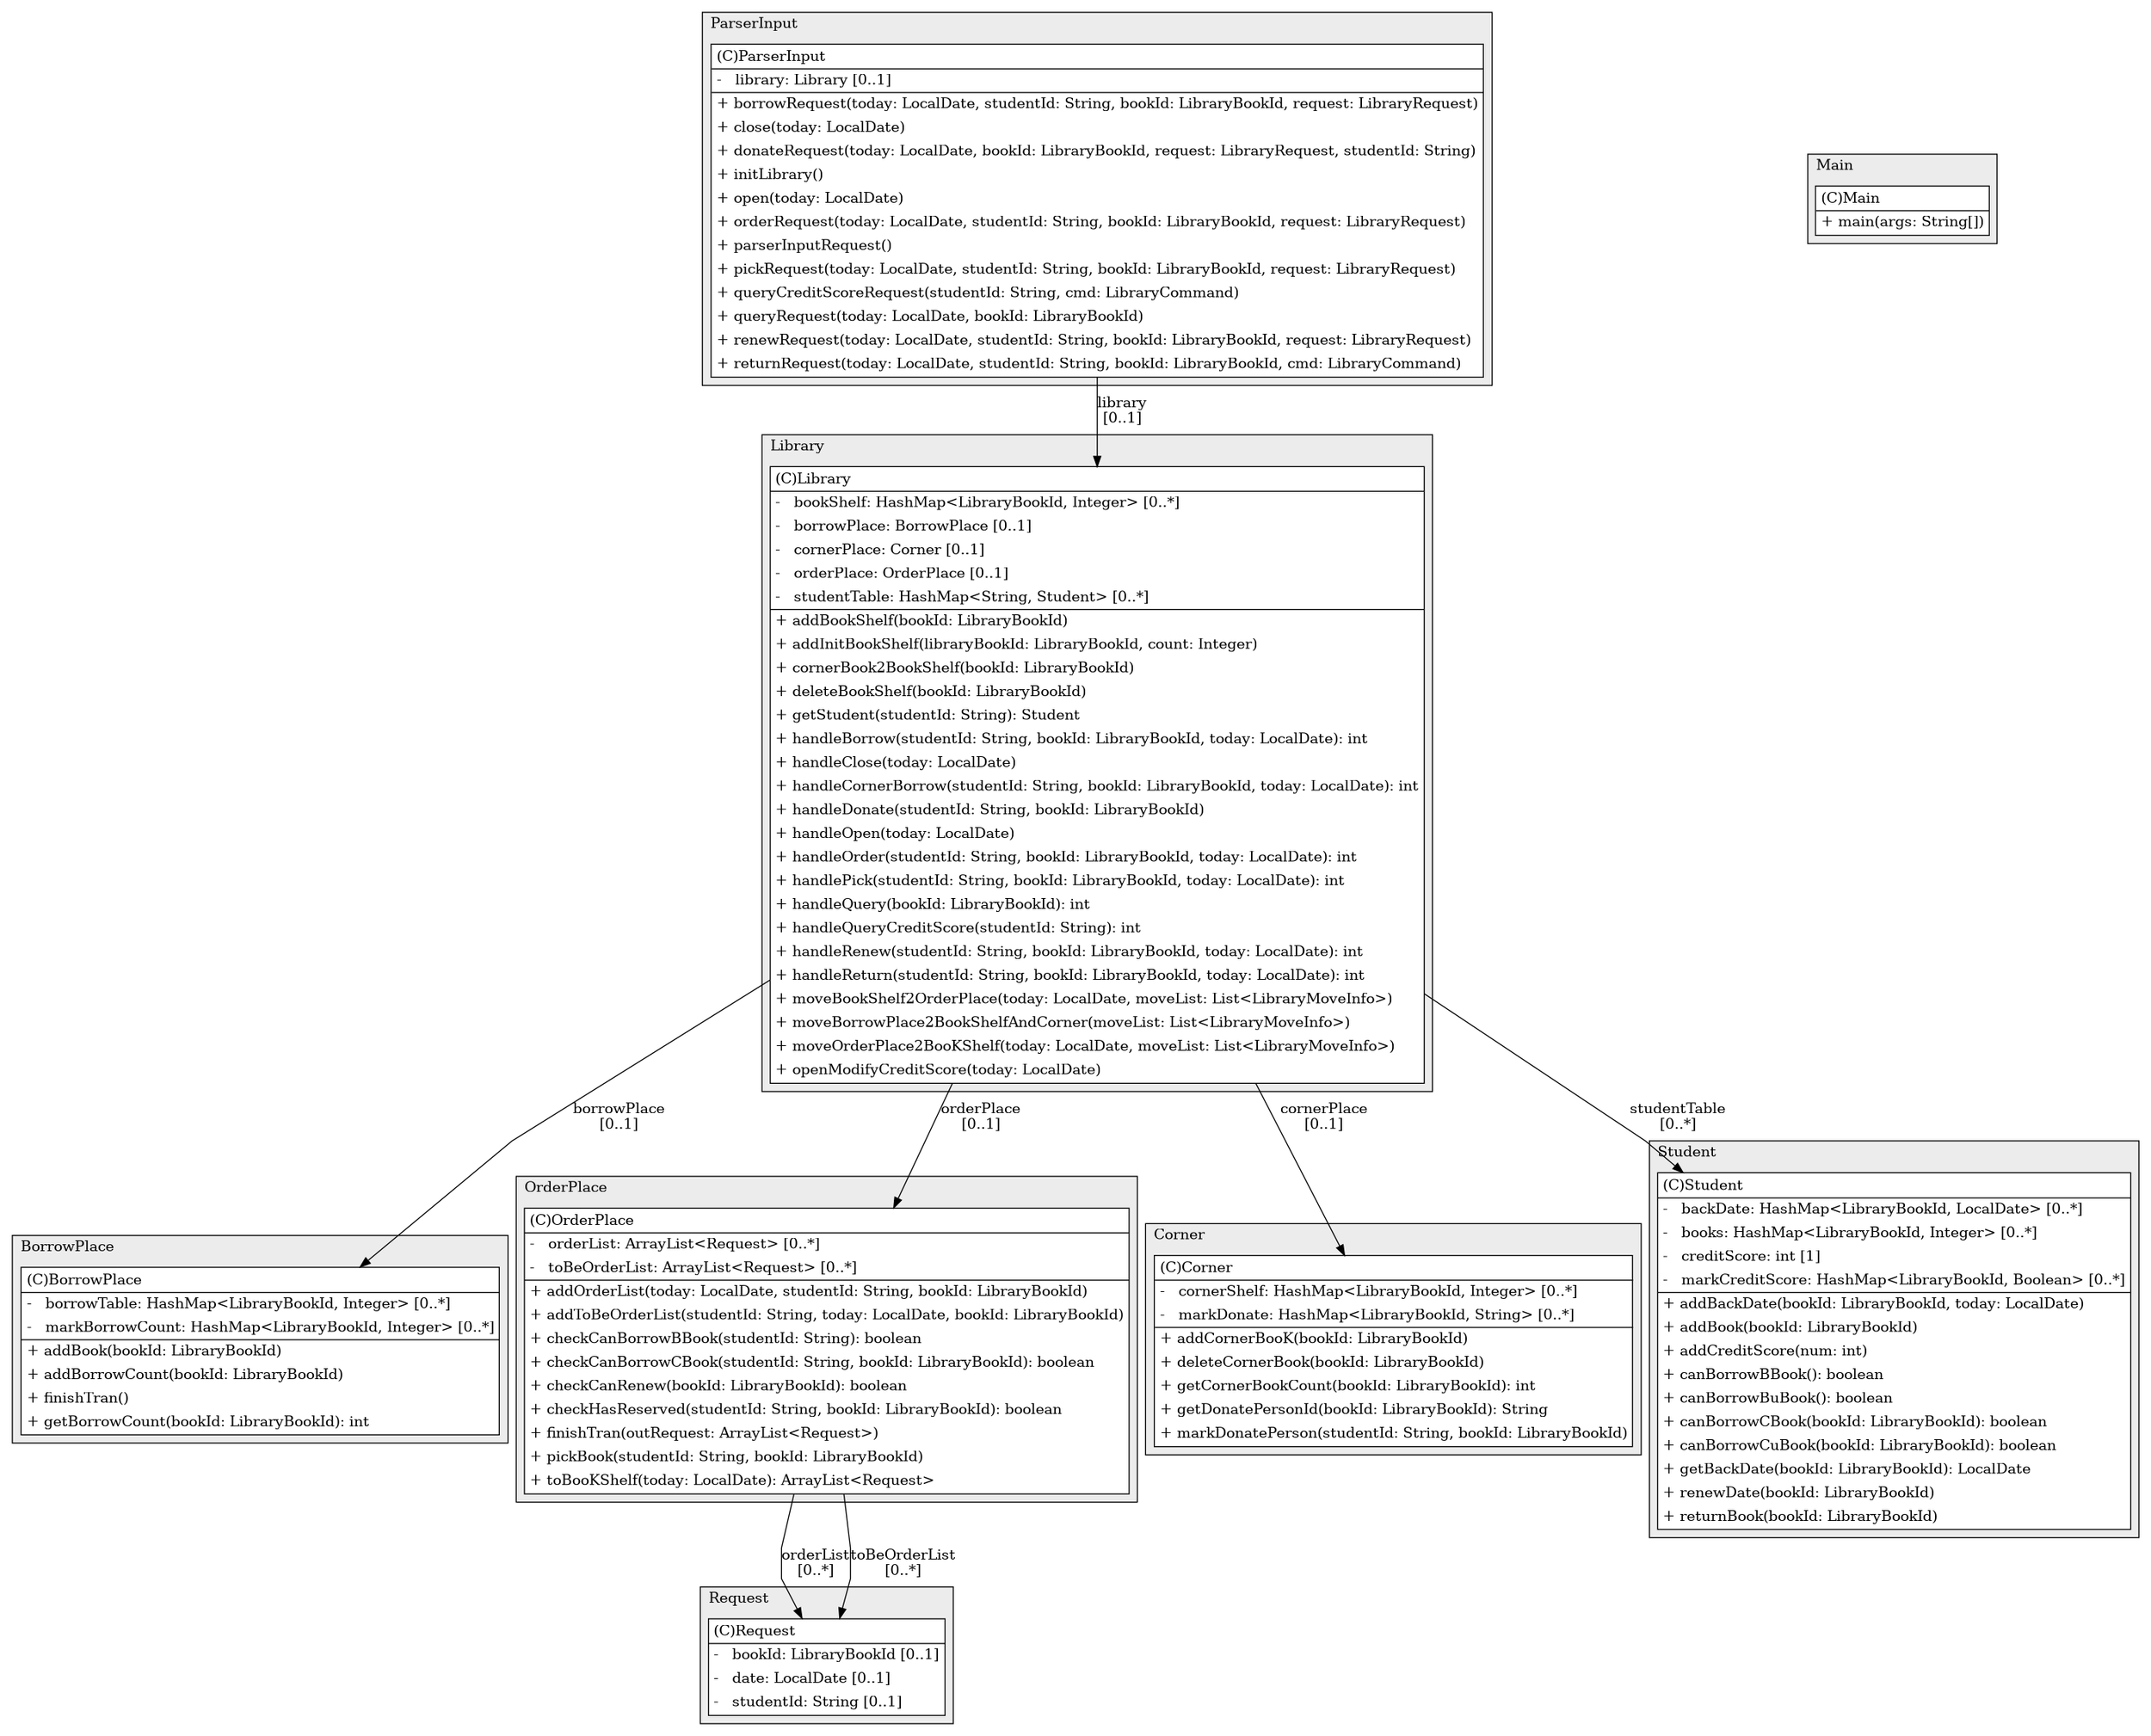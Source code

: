 @startuml

/' diagram meta data start
config=StructureConfiguration;
{
  "projectClassification": {
    "searchMode": "OpenProject", // OpenProject, AllProjects
    "includedProjects": "",
    "pathEndKeywords": "*.impl",
    "isClientPath": "",
    "isClientName": "",
    "isTestPath": "",
    "isTestName": "",
    "isMappingPath": "",
    "isMappingName": "",
    "isDataAccessPath": "",
    "isDataAccessName": "",
    "isDataStructurePath": "",
    "isDataStructureName": "",
    "isInterfaceStructuresPath": "",
    "isInterfaceStructuresName": "",
    "isEntryPointPath": "",
    "isEntryPointName": "",
    "treatFinalFieldsAsMandatory": false
  },
  "graphRestriction": {
    "classPackageExcludeFilter": "",
    "classPackageIncludeFilter": "",
    "classNameExcludeFilter": "",
    "classNameIncludeFilter": "",
    "methodNameExcludeFilter": "",
    "methodNameIncludeFilter": "",
    "removeByInheritance": "", // inheritance/annotation based filtering is done in a second step
    "removeByAnnotation": "",
    "removeByClassPackage": "", // cleanup the graph after inheritance/annotation based filtering is done
    "removeByClassName": "",
    "cutMappings": false,
    "cutEnum": true,
    "cutTests": true,
    "cutClient": true,
    "cutDataAccess": false,
    "cutInterfaceStructures": false,
    "cutDataStructures": false,
    "cutGetterAndSetter": true,
    "cutConstructors": true
  },
  "graphTraversal": {
    "forwardDepth": 6,
    "backwardDepth": 6,
    "classPackageExcludeFilter": "",
    "classPackageIncludeFilter": "",
    "classNameExcludeFilter": "",
    "classNameIncludeFilter": "",
    "methodNameExcludeFilter": "",
    "methodNameIncludeFilter": "",
    "hideMappings": false,
    "hideDataStructures": false,
    "hidePrivateMethods": true,
    "hideInterfaceCalls": true, // indirection: implementation -> interface (is hidden) -> implementation
    "onlyShowApplicationEntryPoints": false, // root node is included
    "useMethodCallsForStructureDiagram": "ForwardOnly" // ForwardOnly, BothDirections, No
  },
  "details": {
    "aggregation": "GroupByClass", // ByClass, GroupByClass, None
    "showClassGenericTypes": true,
    "showMethods": true,
    "showMethodParameterNames": true,
    "showMethodParameterTypes": true,
    "showMethodReturnType": true,
    "showPackageLevels": 2,
    "showDetailedClassStructure": true
  },
  "rootClass": "Main",
  "extensionCallbackMethod": "" // qualified.class.name#methodName - signature: public static String method(String)
}
diagram meta data end '/



digraph g {
    rankdir="TB"
    splines=polyline
    

'nodes 
subgraph cluster_1460393970 { 
   	label=BorrowPlace
	labeljust=l
	fillcolor="#ececec"
	style=filled
   
   BorrowPlace1460393970[
	label=<<TABLE BORDER="1" CELLBORDER="0" CELLPADDING="4" CELLSPACING="0">
<TR><TD ALIGN="LEFT" >(C)BorrowPlace</TD></TR>
<HR/>
<TR><TD ALIGN="LEFT" >-   borrowTable: HashMap&lt;LibraryBookId, Integer&gt; [0..*]</TD></TR>
<TR><TD ALIGN="LEFT" >-   markBorrowCount: HashMap&lt;LibraryBookId, Integer&gt; [0..*]</TD></TR>
<HR/>
<TR><TD ALIGN="LEFT" >+ addBook(bookId: LibraryBookId)</TD></TR>
<TR><TD ALIGN="LEFT" >+ addBorrowCount(bookId: LibraryBookId)</TD></TR>
<TR><TD ALIGN="LEFT" >+ finishTran()</TD></TR>
<TR><TD ALIGN="LEFT" >+ getBorrowCount(bookId: LibraryBookId): int</TD></TR>
</TABLE>>
	style=filled
	margin=0
	shape=plaintext
	fillcolor="#FFFFFF"
];
} 

subgraph cluster_1534621073 { 
   	label=Request
	labeljust=l
	fillcolor="#ececec"
	style=filled
   
   Request1534621073[
	label=<<TABLE BORDER="1" CELLBORDER="0" CELLPADDING="4" CELLSPACING="0">
<TR><TD ALIGN="LEFT" >(C)Request</TD></TR>
<HR/>
<TR><TD ALIGN="LEFT" >-   bookId: LibraryBookId [0..1]</TD></TR>
<TR><TD ALIGN="LEFT" >-   date: LocalDate [0..1]</TD></TR>
<TR><TD ALIGN="LEFT" >-   studentId: String [0..1]</TD></TR>
</TABLE>>
	style=filled
	margin=0
	shape=plaintext
	fillcolor="#FFFFFF"
];
} 

subgraph cluster_1559191943 { 
   	label=OrderPlace
	labeljust=l
	fillcolor="#ececec"
	style=filled
   
   OrderPlace1559191943[
	label=<<TABLE BORDER="1" CELLBORDER="0" CELLPADDING="4" CELLSPACING="0">
<TR><TD ALIGN="LEFT" >(C)OrderPlace</TD></TR>
<HR/>
<TR><TD ALIGN="LEFT" >-   orderList: ArrayList&lt;Request&gt; [0..*]</TD></TR>
<TR><TD ALIGN="LEFT" >-   toBeOrderList: ArrayList&lt;Request&gt; [0..*]</TD></TR>
<HR/>
<TR><TD ALIGN="LEFT" >+ addOrderList(today: LocalDate, studentId: String, bookId: LibraryBookId)</TD></TR>
<TR><TD ALIGN="LEFT" >+ addToBeOrderList(studentId: String, today: LocalDate, bookId: LibraryBookId)</TD></TR>
<TR><TD ALIGN="LEFT" >+ checkCanBorrowBBook(studentId: String): boolean</TD></TR>
<TR><TD ALIGN="LEFT" >+ checkCanBorrowCBook(studentId: String, bookId: LibraryBookId): boolean</TD></TR>
<TR><TD ALIGN="LEFT" >+ checkCanRenew(bookId: LibraryBookId): boolean</TD></TR>
<TR><TD ALIGN="LEFT" >+ checkHasReserved(studentId: String, bookId: LibraryBookId): boolean</TD></TR>
<TR><TD ALIGN="LEFT" >+ finishTran(outRequest: ArrayList&lt;Request&gt;)</TD></TR>
<TR><TD ALIGN="LEFT" >+ pickBook(studentId: String, bookId: LibraryBookId)</TD></TR>
<TR><TD ALIGN="LEFT" >+ toBooKShelf(today: LocalDate): ArrayList&lt;Request&gt;</TD></TR>
</TABLE>>
	style=filled
	margin=0
	shape=plaintext
	fillcolor="#FFFFFF"
];
} 

subgraph cluster_1830861979 { 
   	label=Library
	labeljust=l
	fillcolor="#ececec"
	style=filled
   
   Library1830861979[
	label=<<TABLE BORDER="1" CELLBORDER="0" CELLPADDING="4" CELLSPACING="0">
<TR><TD ALIGN="LEFT" >(C)Library</TD></TR>
<HR/>
<TR><TD ALIGN="LEFT" >-   bookShelf: HashMap&lt;LibraryBookId, Integer&gt; [0..*]</TD></TR>
<TR><TD ALIGN="LEFT" >-   borrowPlace: BorrowPlace [0..1]</TD></TR>
<TR><TD ALIGN="LEFT" >-   cornerPlace: Corner [0..1]</TD></TR>
<TR><TD ALIGN="LEFT" >-   orderPlace: OrderPlace [0..1]</TD></TR>
<TR><TD ALIGN="LEFT" >-   studentTable: HashMap&lt;String, Student&gt; [0..*]</TD></TR>
<HR/>
<TR><TD ALIGN="LEFT" >+ addBookShelf(bookId: LibraryBookId)</TD></TR>
<TR><TD ALIGN="LEFT" >+ addInitBookShelf(libraryBookId: LibraryBookId, count: Integer)</TD></TR>
<TR><TD ALIGN="LEFT" >+ cornerBook2BookShelf(bookId: LibraryBookId)</TD></TR>
<TR><TD ALIGN="LEFT" >+ deleteBookShelf(bookId: LibraryBookId)</TD></TR>
<TR><TD ALIGN="LEFT" >+ getStudent(studentId: String): Student</TD></TR>
<TR><TD ALIGN="LEFT" >+ handleBorrow(studentId: String, bookId: LibraryBookId, today: LocalDate): int</TD></TR>
<TR><TD ALIGN="LEFT" >+ handleClose(today: LocalDate)</TD></TR>
<TR><TD ALIGN="LEFT" >+ handleCornerBorrow(studentId: String, bookId: LibraryBookId, today: LocalDate): int</TD></TR>
<TR><TD ALIGN="LEFT" >+ handleDonate(studentId: String, bookId: LibraryBookId)</TD></TR>
<TR><TD ALIGN="LEFT" >+ handleOpen(today: LocalDate)</TD></TR>
<TR><TD ALIGN="LEFT" >+ handleOrder(studentId: String, bookId: LibraryBookId, today: LocalDate): int</TD></TR>
<TR><TD ALIGN="LEFT" >+ handlePick(studentId: String, bookId: LibraryBookId, today: LocalDate): int</TD></TR>
<TR><TD ALIGN="LEFT" >+ handleQuery(bookId: LibraryBookId): int</TD></TR>
<TR><TD ALIGN="LEFT" >+ handleQueryCreditScore(studentId: String): int</TD></TR>
<TR><TD ALIGN="LEFT" >+ handleRenew(studentId: String, bookId: LibraryBookId, today: LocalDate): int</TD></TR>
<TR><TD ALIGN="LEFT" >+ handleReturn(studentId: String, bookId: LibraryBookId, today: LocalDate): int</TD></TR>
<TR><TD ALIGN="LEFT" >+ moveBookShelf2OrderPlace(today: LocalDate, moveList: List&lt;LibraryMoveInfo&gt;)</TD></TR>
<TR><TD ALIGN="LEFT" >+ moveBorrowPlace2BookShelfAndCorner(moveList: List&lt;LibraryMoveInfo&gt;)</TD></TR>
<TR><TD ALIGN="LEFT" >+ moveOrderPlace2BooKShelf(today: LocalDate, moveList: List&lt;LibraryMoveInfo&gt;)</TD></TR>
<TR><TD ALIGN="LEFT" >+ openModifyCreditScore(today: LocalDate)</TD></TR>
</TABLE>>
	style=filled
	margin=0
	shape=plaintext
	fillcolor="#FFFFFF"
];
} 

subgraph cluster_1837272779 { 
   	label=ParserInput
	labeljust=l
	fillcolor="#ececec"
	style=filled
   
   ParserInput1837272779[
	label=<<TABLE BORDER="1" CELLBORDER="0" CELLPADDING="4" CELLSPACING="0">
<TR><TD ALIGN="LEFT" >(C)ParserInput</TD></TR>
<HR/>
<TR><TD ALIGN="LEFT" >-   library: Library [0..1]</TD></TR>
<HR/>
<TR><TD ALIGN="LEFT" >+ borrowRequest(today: LocalDate, studentId: String, bookId: LibraryBookId, request: LibraryRequest)</TD></TR>
<TR><TD ALIGN="LEFT" >+ close(today: LocalDate)</TD></TR>
<TR><TD ALIGN="LEFT" >+ donateRequest(today: LocalDate, bookId: LibraryBookId, request: LibraryRequest, studentId: String)</TD></TR>
<TR><TD ALIGN="LEFT" >+ initLibrary()</TD></TR>
<TR><TD ALIGN="LEFT" >+ open(today: LocalDate)</TD></TR>
<TR><TD ALIGN="LEFT" >+ orderRequest(today: LocalDate, studentId: String, bookId: LibraryBookId, request: LibraryRequest)</TD></TR>
<TR><TD ALIGN="LEFT" >+ parserInputRequest()</TD></TR>
<TR><TD ALIGN="LEFT" >+ pickRequest(today: LocalDate, studentId: String, bookId: LibraryBookId, request: LibraryRequest)</TD></TR>
<TR><TD ALIGN="LEFT" >+ queryCreditScoreRequest(studentId: String, cmd: LibraryCommand)</TD></TR>
<TR><TD ALIGN="LEFT" >+ queryRequest(today: LocalDate, bookId: LibraryBookId)</TD></TR>
<TR><TD ALIGN="LEFT" >+ renewRequest(today: LocalDate, studentId: String, bookId: LibraryBookId, request: LibraryRequest)</TD></TR>
<TR><TD ALIGN="LEFT" >+ returnRequest(today: LocalDate, studentId: String, bookId: LibraryBookId, cmd: LibraryCommand)</TD></TR>
</TABLE>>
	style=filled
	margin=0
	shape=plaintext
	fillcolor="#FFFFFF"
];
} 

subgraph cluster_2024169077 { 
   	label=Corner
	labeljust=l
	fillcolor="#ececec"
	style=filled
   
   Corner2024169077[
	label=<<TABLE BORDER="1" CELLBORDER="0" CELLPADDING="4" CELLSPACING="0">
<TR><TD ALIGN="LEFT" >(C)Corner</TD></TR>
<HR/>
<TR><TD ALIGN="LEFT" >-   cornerShelf: HashMap&lt;LibraryBookId, Integer&gt; [0..*]</TD></TR>
<TR><TD ALIGN="LEFT" >-   markDonate: HashMap&lt;LibraryBookId, String&gt; [0..*]</TD></TR>
<HR/>
<TR><TD ALIGN="LEFT" >+ addCornerBooK(bookId: LibraryBookId)</TD></TR>
<TR><TD ALIGN="LEFT" >+ deleteCornerBook(bookId: LibraryBookId)</TD></TR>
<TR><TD ALIGN="LEFT" >+ getCornerBookCount(bookId: LibraryBookId): int</TD></TR>
<TR><TD ALIGN="LEFT" >+ getDonatePersonId(bookId: LibraryBookId): String</TD></TR>
<TR><TD ALIGN="LEFT" >+ markDonatePerson(studentId: String, bookId: LibraryBookId)</TD></TR>
</TABLE>>
	style=filled
	margin=0
	shape=plaintext
	fillcolor="#FFFFFF"
];
} 

subgraph cluster_214492645 { 
   	label=Student
	labeljust=l
	fillcolor="#ececec"
	style=filled
   
   Student214492645[
	label=<<TABLE BORDER="1" CELLBORDER="0" CELLPADDING="4" CELLSPACING="0">
<TR><TD ALIGN="LEFT" >(C)Student</TD></TR>
<HR/>
<TR><TD ALIGN="LEFT" >-   backDate: HashMap&lt;LibraryBookId, LocalDate&gt; [0..*]</TD></TR>
<TR><TD ALIGN="LEFT" >-   books: HashMap&lt;LibraryBookId, Integer&gt; [0..*]</TD></TR>
<TR><TD ALIGN="LEFT" >-   creditScore: int [1]</TD></TR>
<TR><TD ALIGN="LEFT" >-   markCreditScore: HashMap&lt;LibraryBookId, Boolean&gt; [0..*]</TD></TR>
<HR/>
<TR><TD ALIGN="LEFT" >+ addBackDate(bookId: LibraryBookId, today: LocalDate)</TD></TR>
<TR><TD ALIGN="LEFT" >+ addBook(bookId: LibraryBookId)</TD></TR>
<TR><TD ALIGN="LEFT" >+ addCreditScore(num: int)</TD></TR>
<TR><TD ALIGN="LEFT" >+ canBorrowBBook(): boolean</TD></TR>
<TR><TD ALIGN="LEFT" >+ canBorrowBuBook(): boolean</TD></TR>
<TR><TD ALIGN="LEFT" >+ canBorrowCBook(bookId: LibraryBookId): boolean</TD></TR>
<TR><TD ALIGN="LEFT" >+ canBorrowCuBook(bookId: LibraryBookId): boolean</TD></TR>
<TR><TD ALIGN="LEFT" >+ getBackDate(bookId: LibraryBookId): LocalDate</TD></TR>
<TR><TD ALIGN="LEFT" >+ renewDate(bookId: LibraryBookId)</TD></TR>
<TR><TD ALIGN="LEFT" >+ returnBook(bookId: LibraryBookId)</TD></TR>
</TABLE>>
	style=filled
	margin=0
	shape=plaintext
	fillcolor="#FFFFFF"
];
} 

subgraph cluster_2390489 { 
   	label=Main
	labeljust=l
	fillcolor="#ececec"
	style=filled
   
   Main2390489[
	label=<<TABLE BORDER="1" CELLBORDER="0" CELLPADDING="4" CELLSPACING="0">
<TR><TD ALIGN="LEFT" >(C)Main</TD></TR>
<HR/>
<TR><TD ALIGN="LEFT" >+ main(args: String[])</TD></TR>
</TABLE>>
	style=filled
	margin=0
	shape=plaintext
	fillcolor="#FFFFFF"
];
} 

'edges    
Library1830861979 -> BorrowPlace1460393970[label="borrowPlace
[0..1]"];
Library1830861979 -> Corner2024169077[label="cornerPlace
[0..1]"];
Library1830861979 -> OrderPlace1559191943[label="orderPlace
[0..1]"];
Library1830861979 -> Student214492645[label="studentTable
[0..*]"];
OrderPlace1559191943 -> Request1534621073[label="orderList
[0..*]"];
OrderPlace1559191943 -> Request1534621073[label="toBeOrderList
[0..*]"];
ParserInput1837272779 -> Library1830861979[label="library
[0..1]"];
    
}
@enduml